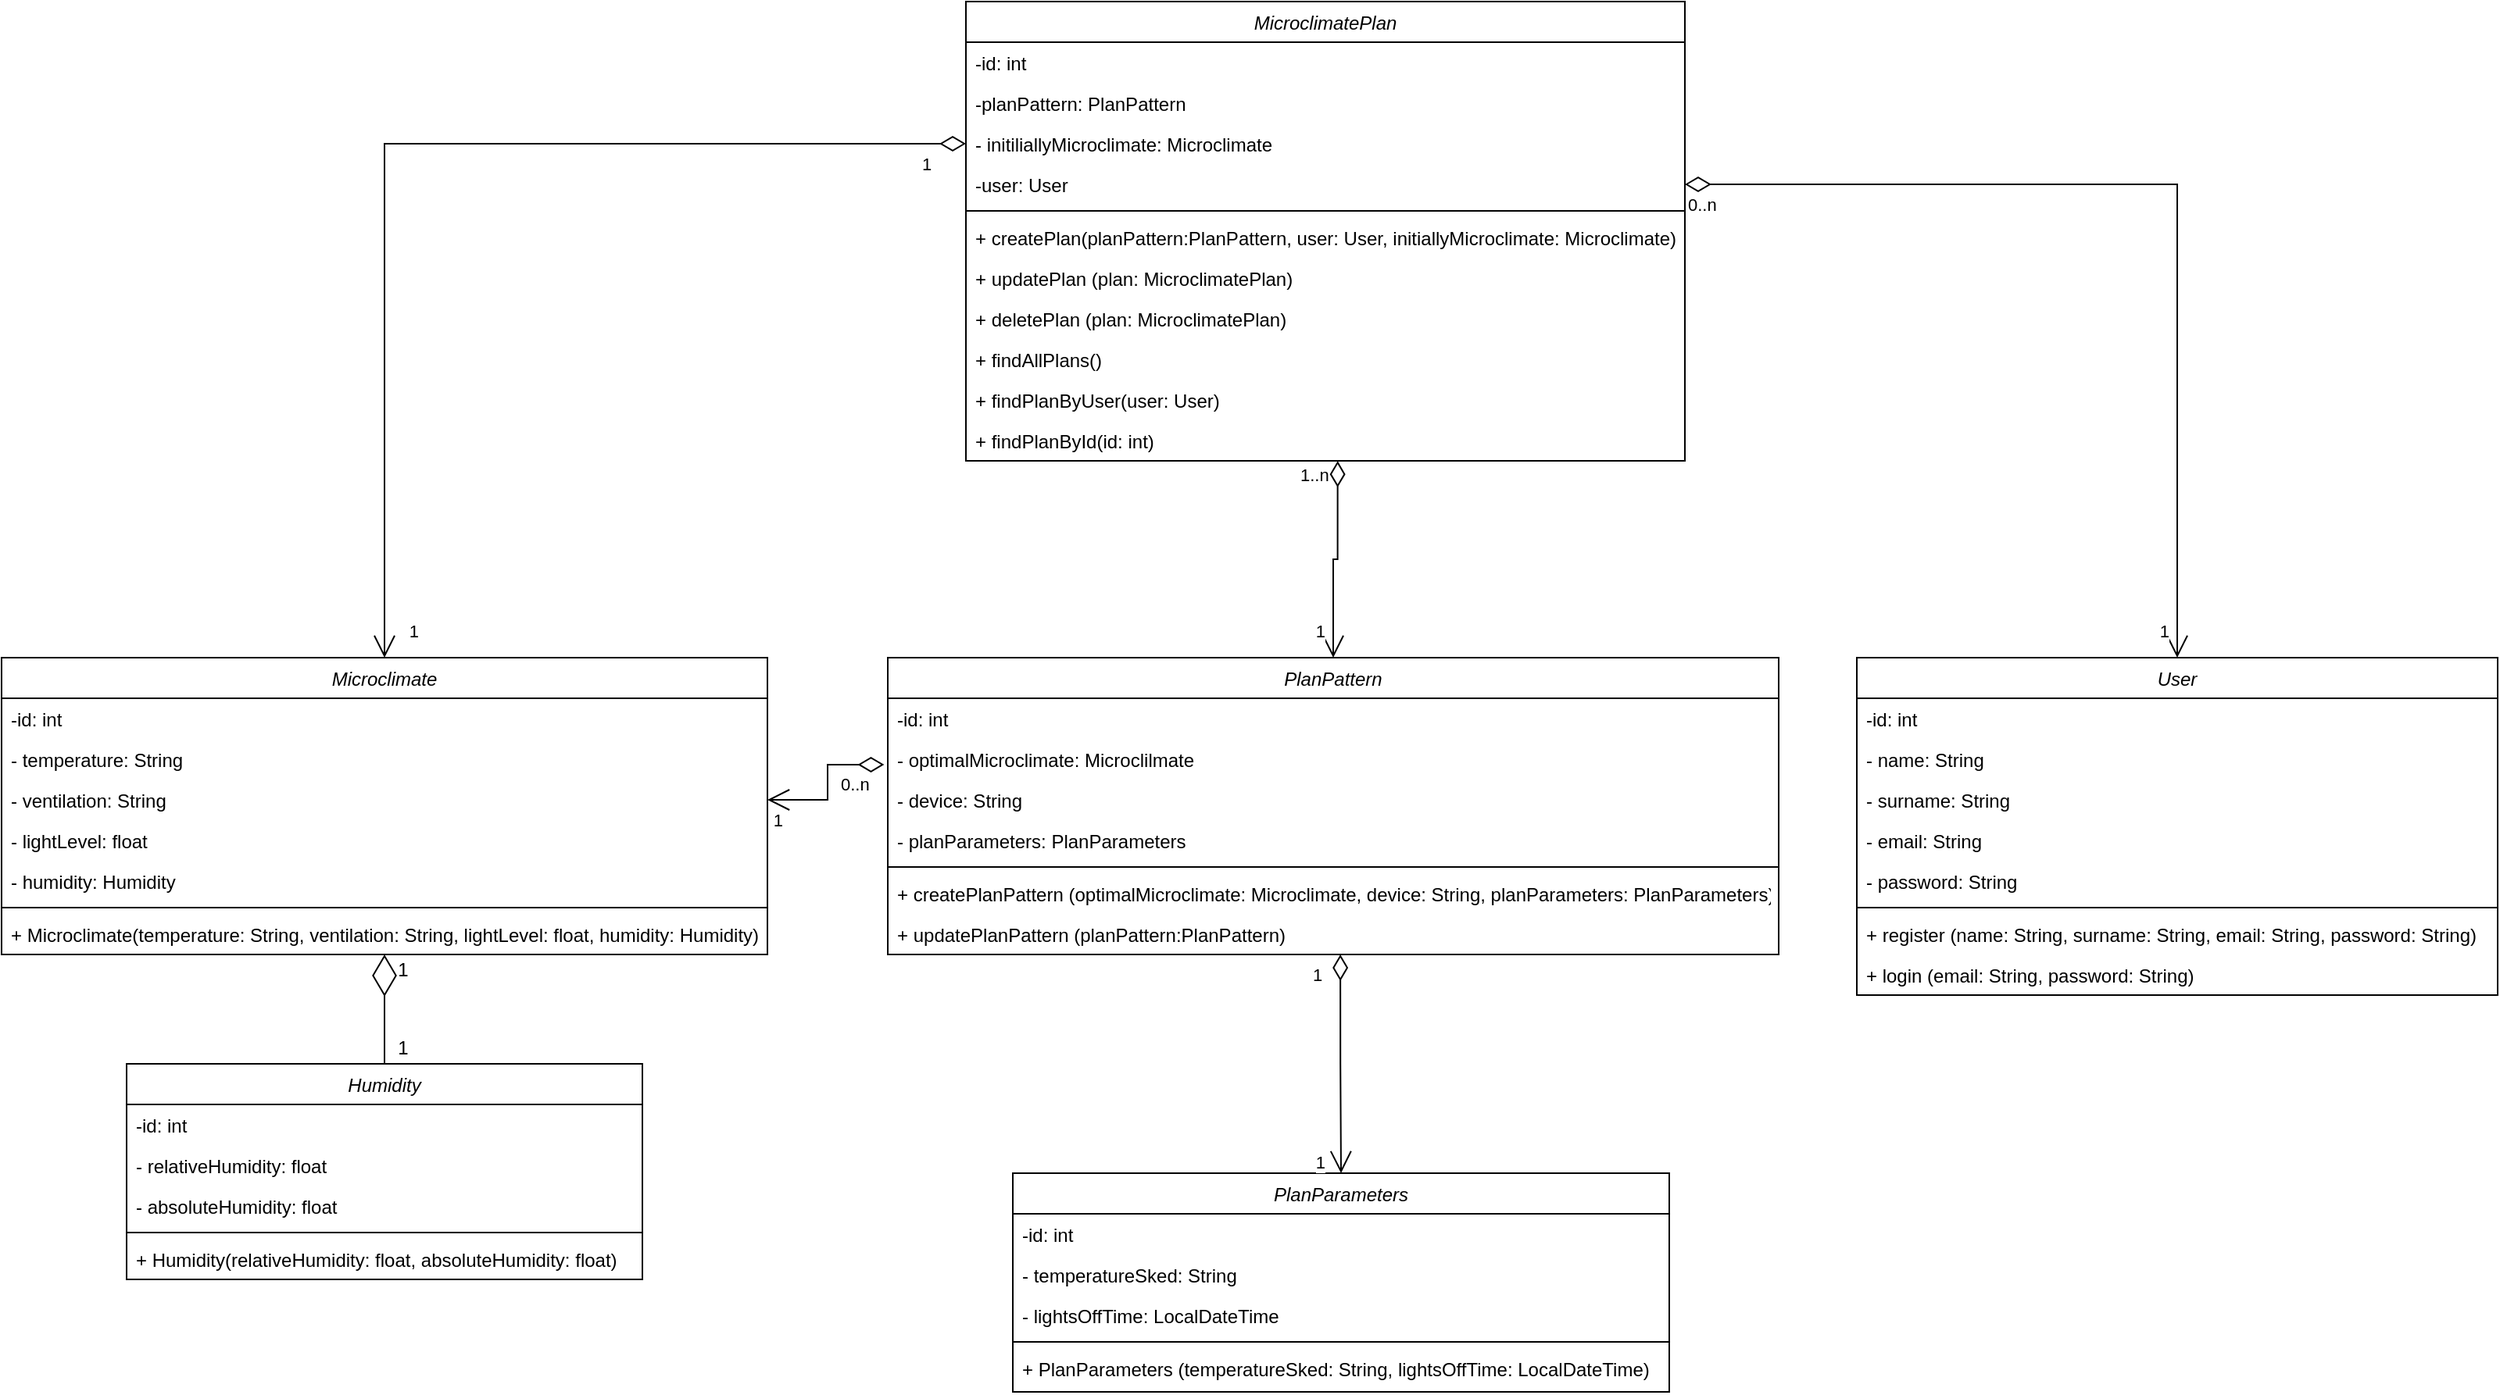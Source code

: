 <mxfile version="22.1.3" type="device">
  <diagram id="C5RBs43oDa-KdzZeNtuy" name="Page-1">
    <mxGraphModel dx="2476" dy="881" grid="1" gridSize="10" guides="1" tooltips="1" connect="1" arrows="1" fold="1" page="1" pageScale="1" pageWidth="827" pageHeight="1169" math="0" shadow="0">
      <root>
        <mxCell id="WIyWlLk6GJQsqaUBKTNV-0" />
        <mxCell id="WIyWlLk6GJQsqaUBKTNV-1" parent="WIyWlLk6GJQsqaUBKTNV-0" />
        <mxCell id="zkfFHV4jXpPFQw0GAbJ--0" value="MicroclimatePlan" style="swimlane;fontStyle=2;align=center;verticalAlign=top;childLayout=stackLayout;horizontal=1;startSize=26;horizontalStack=0;resizeParent=1;resizeLast=0;collapsible=1;marginBottom=0;rounded=0;shadow=0;strokeWidth=1;" parent="WIyWlLk6GJQsqaUBKTNV-1" vertex="1">
          <mxGeometry x="-210" width="460" height="294" as="geometry">
            <mxRectangle x="230" y="140" width="160" height="26" as="alternateBounds" />
          </mxGeometry>
        </mxCell>
        <mxCell id="zkfFHV4jXpPFQw0GAbJ--1" value="-id: int" style="text;align=left;verticalAlign=top;spacingLeft=4;spacingRight=4;overflow=hidden;rotatable=0;points=[[0,0.5],[1,0.5]];portConstraint=eastwest;" parent="zkfFHV4jXpPFQw0GAbJ--0" vertex="1">
          <mxGeometry y="26" width="460" height="26" as="geometry" />
        </mxCell>
        <mxCell id="zkfFHV4jXpPFQw0GAbJ--2" value="-planPattern: PlanPattern" style="text;align=left;verticalAlign=top;spacingLeft=4;spacingRight=4;overflow=hidden;rotatable=0;points=[[0,0.5],[1,0.5]];portConstraint=eastwest;rounded=0;shadow=0;html=0;" parent="zkfFHV4jXpPFQw0GAbJ--0" vertex="1">
          <mxGeometry y="52" width="460" height="26" as="geometry" />
        </mxCell>
        <mxCell id="2OGTQOwJCoU0kbv960lY-20" value="- initiliallyMicroclimate: Microclimate" style="text;align=left;verticalAlign=top;spacingLeft=4;spacingRight=4;overflow=hidden;rotatable=0;points=[[0,0.5],[1,0.5]];portConstraint=eastwest;rounded=0;shadow=0;html=0;" vertex="1" parent="zkfFHV4jXpPFQw0GAbJ--0">
          <mxGeometry y="78" width="460" height="26" as="geometry" />
        </mxCell>
        <mxCell id="zkfFHV4jXpPFQw0GAbJ--3" value="-user: User" style="text;align=left;verticalAlign=top;spacingLeft=4;spacingRight=4;overflow=hidden;rotatable=0;points=[[0,0.5],[1,0.5]];portConstraint=eastwest;rounded=0;shadow=0;html=0;" parent="zkfFHV4jXpPFQw0GAbJ--0" vertex="1">
          <mxGeometry y="104" width="460" height="26" as="geometry" />
        </mxCell>
        <mxCell id="zkfFHV4jXpPFQw0GAbJ--4" value="" style="line;html=1;strokeWidth=1;align=left;verticalAlign=middle;spacingTop=-1;spacingLeft=3;spacingRight=3;rotatable=0;labelPosition=right;points=[];portConstraint=eastwest;" parent="zkfFHV4jXpPFQw0GAbJ--0" vertex="1">
          <mxGeometry y="130" width="460" height="8" as="geometry" />
        </mxCell>
        <mxCell id="zkfFHV4jXpPFQw0GAbJ--5" value="+ createPlan(planPattern:PlanPattern, user: User, initiallyMicroclimate: Microclimate)" style="text;align=left;verticalAlign=top;spacingLeft=4;spacingRight=4;overflow=hidden;rotatable=0;points=[[0,0.5],[1,0.5]];portConstraint=eastwest;" parent="zkfFHV4jXpPFQw0GAbJ--0" vertex="1">
          <mxGeometry y="138" width="460" height="26" as="geometry" />
        </mxCell>
        <mxCell id="2OGTQOwJCoU0kbv960lY-0" value="+ updatePlan (plan: MicroclimatePlan)" style="text;align=left;verticalAlign=top;spacingLeft=4;spacingRight=4;overflow=hidden;rotatable=0;points=[[0,0.5],[1,0.5]];portConstraint=eastwest;" vertex="1" parent="zkfFHV4jXpPFQw0GAbJ--0">
          <mxGeometry y="164" width="460" height="26" as="geometry" />
        </mxCell>
        <mxCell id="2OGTQOwJCoU0kbv960lY-1" value="+ deletePlan (plan: MicroclimatePlan)" style="text;align=left;verticalAlign=top;spacingLeft=4;spacingRight=4;overflow=hidden;rotatable=0;points=[[0,0.5],[1,0.5]];portConstraint=eastwest;" vertex="1" parent="zkfFHV4jXpPFQw0GAbJ--0">
          <mxGeometry y="190" width="460" height="26" as="geometry" />
        </mxCell>
        <mxCell id="2OGTQOwJCoU0kbv960lY-2" value="+ findAllPlans()" style="text;align=left;verticalAlign=top;spacingLeft=4;spacingRight=4;overflow=hidden;rotatable=0;points=[[0,0.5],[1,0.5]];portConstraint=eastwest;" vertex="1" parent="zkfFHV4jXpPFQw0GAbJ--0">
          <mxGeometry y="216" width="460" height="26" as="geometry" />
        </mxCell>
        <mxCell id="2OGTQOwJCoU0kbv960lY-3" value="+ findPlanByUser(user: User)" style="text;align=left;verticalAlign=top;spacingLeft=4;spacingRight=4;overflow=hidden;rotatable=0;points=[[0,0.5],[1,0.5]];portConstraint=eastwest;" vertex="1" parent="zkfFHV4jXpPFQw0GAbJ--0">
          <mxGeometry y="242" width="460" height="26" as="geometry" />
        </mxCell>
        <mxCell id="2OGTQOwJCoU0kbv960lY-4" value="+ findPlanById(id: int)" style="text;align=left;verticalAlign=top;spacingLeft=4;spacingRight=4;overflow=hidden;rotatable=0;points=[[0,0.5],[1,0.5]];portConstraint=eastwest;" vertex="1" parent="zkfFHV4jXpPFQw0GAbJ--0">
          <mxGeometry y="268" width="460" height="26" as="geometry" />
        </mxCell>
        <mxCell id="2OGTQOwJCoU0kbv960lY-5" value="Microclimate" style="swimlane;fontStyle=2;align=center;verticalAlign=top;childLayout=stackLayout;horizontal=1;startSize=26;horizontalStack=0;resizeParent=1;resizeLast=0;collapsible=1;marginBottom=0;rounded=0;shadow=0;strokeWidth=1;" vertex="1" parent="WIyWlLk6GJQsqaUBKTNV-1">
          <mxGeometry x="-827" y="420" width="490" height="190" as="geometry">
            <mxRectangle x="230" y="140" width="160" height="26" as="alternateBounds" />
          </mxGeometry>
        </mxCell>
        <mxCell id="2OGTQOwJCoU0kbv960lY-6" value="-id: int" style="text;align=left;verticalAlign=top;spacingLeft=4;spacingRight=4;overflow=hidden;rotatable=0;points=[[0,0.5],[1,0.5]];portConstraint=eastwest;" vertex="1" parent="2OGTQOwJCoU0kbv960lY-5">
          <mxGeometry y="26" width="490" height="26" as="geometry" />
        </mxCell>
        <mxCell id="2OGTQOwJCoU0kbv960lY-7" value="- temperature: String" style="text;align=left;verticalAlign=top;spacingLeft=4;spacingRight=4;overflow=hidden;rotatable=0;points=[[0,0.5],[1,0.5]];portConstraint=eastwest;rounded=0;shadow=0;html=0;" vertex="1" parent="2OGTQOwJCoU0kbv960lY-5">
          <mxGeometry y="52" width="490" height="26" as="geometry" />
        </mxCell>
        <mxCell id="2OGTQOwJCoU0kbv960lY-8" value="- ventilation: String" style="text;align=left;verticalAlign=top;spacingLeft=4;spacingRight=4;overflow=hidden;rotatable=0;points=[[0,0.5],[1,0.5]];portConstraint=eastwest;rounded=0;shadow=0;html=0;" vertex="1" parent="2OGTQOwJCoU0kbv960lY-5">
          <mxGeometry y="78" width="490" height="26" as="geometry" />
        </mxCell>
        <mxCell id="2OGTQOwJCoU0kbv960lY-18" value="- lightLevel: float" style="text;align=left;verticalAlign=top;spacingLeft=4;spacingRight=4;overflow=hidden;rotatable=0;points=[[0,0.5],[1,0.5]];portConstraint=eastwest;rounded=0;shadow=0;html=0;" vertex="1" parent="2OGTQOwJCoU0kbv960lY-5">
          <mxGeometry y="104" width="490" height="26" as="geometry" />
        </mxCell>
        <mxCell id="2OGTQOwJCoU0kbv960lY-17" value="- humidity: Humidity" style="text;align=left;verticalAlign=top;spacingLeft=4;spacingRight=4;overflow=hidden;rotatable=0;points=[[0,0.5],[1,0.5]];portConstraint=eastwest;rounded=0;shadow=0;html=0;" vertex="1" parent="2OGTQOwJCoU0kbv960lY-5">
          <mxGeometry y="130" width="490" height="26" as="geometry" />
        </mxCell>
        <mxCell id="2OGTQOwJCoU0kbv960lY-9" value="" style="line;html=1;strokeWidth=1;align=left;verticalAlign=middle;spacingTop=-1;spacingLeft=3;spacingRight=3;rotatable=0;labelPosition=right;points=[];portConstraint=eastwest;" vertex="1" parent="2OGTQOwJCoU0kbv960lY-5">
          <mxGeometry y="156" width="490" height="8" as="geometry" />
        </mxCell>
        <mxCell id="2OGTQOwJCoU0kbv960lY-16" value="+ Microclimate(temperature: String, ventilation: String, lightLevel: float, humidity: Humidity)" style="text;align=left;verticalAlign=top;spacingLeft=4;spacingRight=4;overflow=hidden;rotatable=0;points=[[0,0.5],[1,0.5]];portConstraint=eastwest;rounded=0;shadow=0;html=0;" vertex="1" parent="2OGTQOwJCoU0kbv960lY-5">
          <mxGeometry y="164" width="490" height="26" as="geometry" />
        </mxCell>
        <mxCell id="2OGTQOwJCoU0kbv960lY-21" value="Humidity" style="swimlane;fontStyle=2;align=center;verticalAlign=top;childLayout=stackLayout;horizontal=1;startSize=26;horizontalStack=0;resizeParent=1;resizeLast=0;collapsible=1;marginBottom=0;rounded=0;shadow=0;strokeWidth=1;" vertex="1" parent="WIyWlLk6GJQsqaUBKTNV-1">
          <mxGeometry x="-747" y="680" width="330" height="138" as="geometry">
            <mxRectangle x="230" y="140" width="160" height="26" as="alternateBounds" />
          </mxGeometry>
        </mxCell>
        <mxCell id="2OGTQOwJCoU0kbv960lY-22" value="-id: int" style="text;align=left;verticalAlign=top;spacingLeft=4;spacingRight=4;overflow=hidden;rotatable=0;points=[[0,0.5],[1,0.5]];portConstraint=eastwest;" vertex="1" parent="2OGTQOwJCoU0kbv960lY-21">
          <mxGeometry y="26" width="330" height="26" as="geometry" />
        </mxCell>
        <mxCell id="2OGTQOwJCoU0kbv960lY-23" value="- relativeHumidity: float" style="text;align=left;verticalAlign=top;spacingLeft=4;spacingRight=4;overflow=hidden;rotatable=0;points=[[0,0.5],[1,0.5]];portConstraint=eastwest;rounded=0;shadow=0;html=0;" vertex="1" parent="2OGTQOwJCoU0kbv960lY-21">
          <mxGeometry y="52" width="330" height="26" as="geometry" />
        </mxCell>
        <mxCell id="2OGTQOwJCoU0kbv960lY-24" value="- absoluteHumidity: float" style="text;align=left;verticalAlign=top;spacingLeft=4;spacingRight=4;overflow=hidden;rotatable=0;points=[[0,0.5],[1,0.5]];portConstraint=eastwest;rounded=0;shadow=0;html=0;" vertex="1" parent="2OGTQOwJCoU0kbv960lY-21">
          <mxGeometry y="78" width="330" height="26" as="geometry" />
        </mxCell>
        <mxCell id="2OGTQOwJCoU0kbv960lY-27" value="" style="line;html=1;strokeWidth=1;align=left;verticalAlign=middle;spacingTop=-1;spacingLeft=3;spacingRight=3;rotatable=0;labelPosition=right;points=[];portConstraint=eastwest;" vertex="1" parent="2OGTQOwJCoU0kbv960lY-21">
          <mxGeometry y="104" width="330" height="8" as="geometry" />
        </mxCell>
        <mxCell id="2OGTQOwJCoU0kbv960lY-28" value="+ Humidity(relativeHumidity: float, absoluteHumidity: float)" style="text;align=left;verticalAlign=top;spacingLeft=4;spacingRight=4;overflow=hidden;rotatable=0;points=[[0,0.5],[1,0.5]];portConstraint=eastwest;rounded=0;shadow=0;html=0;" vertex="1" parent="2OGTQOwJCoU0kbv960lY-21">
          <mxGeometry y="112" width="330" height="26" as="geometry" />
        </mxCell>
        <mxCell id="2OGTQOwJCoU0kbv960lY-29" value="PlanPattern" style="swimlane;fontStyle=2;align=center;verticalAlign=top;childLayout=stackLayout;horizontal=1;startSize=26;horizontalStack=0;resizeParent=1;resizeLast=0;collapsible=1;marginBottom=0;rounded=0;shadow=0;strokeWidth=1;" vertex="1" parent="WIyWlLk6GJQsqaUBKTNV-1">
          <mxGeometry x="-260" y="420" width="570" height="190" as="geometry">
            <mxRectangle x="230" y="140" width="160" height="26" as="alternateBounds" />
          </mxGeometry>
        </mxCell>
        <mxCell id="2OGTQOwJCoU0kbv960lY-30" value="-id: int" style="text;align=left;verticalAlign=top;spacingLeft=4;spacingRight=4;overflow=hidden;rotatable=0;points=[[0,0.5],[1,0.5]];portConstraint=eastwest;" vertex="1" parent="2OGTQOwJCoU0kbv960lY-29">
          <mxGeometry y="26" width="570" height="26" as="geometry" />
        </mxCell>
        <mxCell id="2OGTQOwJCoU0kbv960lY-32" value="- optimalMicroclimate: Microclilmate" style="text;align=left;verticalAlign=top;spacingLeft=4;spacingRight=4;overflow=hidden;rotatable=0;points=[[0,0.5],[1,0.5]];portConstraint=eastwest;rounded=0;shadow=0;html=0;" vertex="1" parent="2OGTQOwJCoU0kbv960lY-29">
          <mxGeometry y="52" width="570" height="26" as="geometry" />
        </mxCell>
        <mxCell id="2OGTQOwJCoU0kbv960lY-33" value="- device: String" style="text;align=left;verticalAlign=top;spacingLeft=4;spacingRight=4;overflow=hidden;rotatable=0;points=[[0,0.5],[1,0.5]];portConstraint=eastwest;rounded=0;shadow=0;html=0;" vertex="1" parent="2OGTQOwJCoU0kbv960lY-29">
          <mxGeometry y="78" width="570" height="26" as="geometry" />
        </mxCell>
        <mxCell id="2OGTQOwJCoU0kbv960lY-56" value="- planParameters: PlanParameters" style="text;align=left;verticalAlign=top;spacingLeft=4;spacingRight=4;overflow=hidden;rotatable=0;points=[[0,0.5],[1,0.5]];portConstraint=eastwest;rounded=0;shadow=0;html=0;" vertex="1" parent="2OGTQOwJCoU0kbv960lY-29">
          <mxGeometry y="104" width="570" height="26" as="geometry" />
        </mxCell>
        <mxCell id="2OGTQOwJCoU0kbv960lY-35" value="" style="line;html=1;strokeWidth=1;align=left;verticalAlign=middle;spacingTop=-1;spacingLeft=3;spacingRight=3;rotatable=0;labelPosition=right;points=[];portConstraint=eastwest;" vertex="1" parent="2OGTQOwJCoU0kbv960lY-29">
          <mxGeometry y="130" width="570" height="8" as="geometry" />
        </mxCell>
        <mxCell id="2OGTQOwJCoU0kbv960lY-36" value="+ createPlanPattern (optimalMicroclimate: Microclimate, device: String, planParameters: PlanParameters)" style="text;align=left;verticalAlign=top;spacingLeft=4;spacingRight=4;overflow=hidden;rotatable=0;points=[[0,0.5],[1,0.5]];portConstraint=eastwest;rounded=0;shadow=0;html=0;" vertex="1" parent="2OGTQOwJCoU0kbv960lY-29">
          <mxGeometry y="138" width="570" height="26" as="geometry" />
        </mxCell>
        <mxCell id="2OGTQOwJCoU0kbv960lY-37" value="+ updatePlanPattern (planPattern:PlanPattern)" style="text;align=left;verticalAlign=top;spacingLeft=4;spacingRight=4;overflow=hidden;rotatable=0;points=[[0,0.5],[1,0.5]];portConstraint=eastwest;rounded=0;shadow=0;html=0;" vertex="1" parent="2OGTQOwJCoU0kbv960lY-29">
          <mxGeometry y="164" width="570" height="26" as="geometry" />
        </mxCell>
        <mxCell id="2OGTQOwJCoU0kbv960lY-38" value="User" style="swimlane;fontStyle=2;align=center;verticalAlign=top;childLayout=stackLayout;horizontal=1;startSize=26;horizontalStack=0;resizeParent=1;resizeLast=0;collapsible=1;marginBottom=0;rounded=0;shadow=0;strokeWidth=1;" vertex="1" parent="WIyWlLk6GJQsqaUBKTNV-1">
          <mxGeometry x="360" y="420" width="410" height="216" as="geometry">
            <mxRectangle x="230" y="140" width="160" height="26" as="alternateBounds" />
          </mxGeometry>
        </mxCell>
        <mxCell id="2OGTQOwJCoU0kbv960lY-39" value="-id: int" style="text;align=left;verticalAlign=top;spacingLeft=4;spacingRight=4;overflow=hidden;rotatable=0;points=[[0,0.5],[1,0.5]];portConstraint=eastwest;" vertex="1" parent="2OGTQOwJCoU0kbv960lY-38">
          <mxGeometry y="26" width="410" height="26" as="geometry" />
        </mxCell>
        <mxCell id="2OGTQOwJCoU0kbv960lY-40" value="- name: String" style="text;align=left;verticalAlign=top;spacingLeft=4;spacingRight=4;overflow=hidden;rotatable=0;points=[[0,0.5],[1,0.5]];portConstraint=eastwest;rounded=0;shadow=0;html=0;" vertex="1" parent="2OGTQOwJCoU0kbv960lY-38">
          <mxGeometry y="52" width="410" height="26" as="geometry" />
        </mxCell>
        <mxCell id="2OGTQOwJCoU0kbv960lY-41" value="- surname: String" style="text;align=left;verticalAlign=top;spacingLeft=4;spacingRight=4;overflow=hidden;rotatable=0;points=[[0,0.5],[1,0.5]];portConstraint=eastwest;rounded=0;shadow=0;html=0;" vertex="1" parent="2OGTQOwJCoU0kbv960lY-38">
          <mxGeometry y="78" width="410" height="26" as="geometry" />
        </mxCell>
        <mxCell id="2OGTQOwJCoU0kbv960lY-45" value="- email: String" style="text;align=left;verticalAlign=top;spacingLeft=4;spacingRight=4;overflow=hidden;rotatable=0;points=[[0,0.5],[1,0.5]];portConstraint=eastwest;rounded=0;shadow=0;html=0;" vertex="1" parent="2OGTQOwJCoU0kbv960lY-38">
          <mxGeometry y="104" width="410" height="26" as="geometry" />
        </mxCell>
        <mxCell id="2OGTQOwJCoU0kbv960lY-44" value="- password: String" style="text;align=left;verticalAlign=top;spacingLeft=4;spacingRight=4;overflow=hidden;rotatable=0;points=[[0,0.5],[1,0.5]];portConstraint=eastwest;rounded=0;shadow=0;html=0;" vertex="1" parent="2OGTQOwJCoU0kbv960lY-38">
          <mxGeometry y="130" width="410" height="26" as="geometry" />
        </mxCell>
        <mxCell id="2OGTQOwJCoU0kbv960lY-42" value="" style="line;html=1;strokeWidth=1;align=left;verticalAlign=middle;spacingTop=-1;spacingLeft=3;spacingRight=3;rotatable=0;labelPosition=right;points=[];portConstraint=eastwest;" vertex="1" parent="2OGTQOwJCoU0kbv960lY-38">
          <mxGeometry y="156" width="410" height="8" as="geometry" />
        </mxCell>
        <mxCell id="2OGTQOwJCoU0kbv960lY-43" value="+ register (name: String, surname: String, email: String, password: String)" style="text;align=left;verticalAlign=top;spacingLeft=4;spacingRight=4;overflow=hidden;rotatable=0;points=[[0,0.5],[1,0.5]];portConstraint=eastwest;rounded=0;shadow=0;html=0;" vertex="1" parent="2OGTQOwJCoU0kbv960lY-38">
          <mxGeometry y="164" width="410" height="26" as="geometry" />
        </mxCell>
        <mxCell id="2OGTQOwJCoU0kbv960lY-46" value="+ login (email: String, password: String)" style="text;align=left;verticalAlign=top;spacingLeft=4;spacingRight=4;overflow=hidden;rotatable=0;points=[[0,0.5],[1,0.5]];portConstraint=eastwest;rounded=0;shadow=0;html=0;" vertex="1" parent="2OGTQOwJCoU0kbv960lY-38">
          <mxGeometry y="190" width="410" height="26" as="geometry" />
        </mxCell>
        <mxCell id="2OGTQOwJCoU0kbv960lY-47" value="PlanParameters" style="swimlane;fontStyle=2;align=center;verticalAlign=top;childLayout=stackLayout;horizontal=1;startSize=26;horizontalStack=0;resizeParent=1;resizeLast=0;collapsible=1;marginBottom=0;rounded=0;shadow=0;strokeWidth=1;" vertex="1" parent="WIyWlLk6GJQsqaUBKTNV-1">
          <mxGeometry x="-180" y="750" width="420" height="140" as="geometry">
            <mxRectangle x="230" y="140" width="160" height="26" as="alternateBounds" />
          </mxGeometry>
        </mxCell>
        <mxCell id="2OGTQOwJCoU0kbv960lY-48" value="-id: int" style="text;align=left;verticalAlign=top;spacingLeft=4;spacingRight=4;overflow=hidden;rotatable=0;points=[[0,0.5],[1,0.5]];portConstraint=eastwest;" vertex="1" parent="2OGTQOwJCoU0kbv960lY-47">
          <mxGeometry y="26" width="420" height="26" as="geometry" />
        </mxCell>
        <mxCell id="2OGTQOwJCoU0kbv960lY-49" value="- temperatureSked: String" style="text;align=left;verticalAlign=top;spacingLeft=4;spacingRight=4;overflow=hidden;rotatable=0;points=[[0,0.5],[1,0.5]];portConstraint=eastwest;rounded=0;shadow=0;html=0;" vertex="1" parent="2OGTQOwJCoU0kbv960lY-47">
          <mxGeometry y="52" width="420" height="26" as="geometry" />
        </mxCell>
        <mxCell id="2OGTQOwJCoU0kbv960lY-51" value="- lightsOffTime: LocalDateTime" style="text;align=left;verticalAlign=top;spacingLeft=4;spacingRight=4;overflow=hidden;rotatable=0;points=[[0,0.5],[1,0.5]];portConstraint=eastwest;rounded=0;shadow=0;html=0;" vertex="1" parent="2OGTQOwJCoU0kbv960lY-47">
          <mxGeometry y="78" width="420" height="26" as="geometry" />
        </mxCell>
        <mxCell id="2OGTQOwJCoU0kbv960lY-53" value="" style="line;html=1;strokeWidth=1;align=left;verticalAlign=middle;spacingTop=-1;spacingLeft=3;spacingRight=3;rotatable=0;labelPosition=right;points=[];portConstraint=eastwest;" vertex="1" parent="2OGTQOwJCoU0kbv960lY-47">
          <mxGeometry y="104" width="420" height="8" as="geometry" />
        </mxCell>
        <mxCell id="2OGTQOwJCoU0kbv960lY-54" value="+ PlanParameters (temperatureSked: String, lightsOffTime: LocalDateTime)" style="text;align=left;verticalAlign=top;spacingLeft=4;spacingRight=4;overflow=hidden;rotatable=0;points=[[0,0.5],[1,0.5]];portConstraint=eastwest;rounded=0;shadow=0;html=0;" vertex="1" parent="2OGTQOwJCoU0kbv960lY-47">
          <mxGeometry y="112" width="420" height="26" as="geometry" />
        </mxCell>
        <mxCell id="2OGTQOwJCoU0kbv960lY-61" value="" style="endArrow=diamondThin;endFill=0;endSize=24;html=1;rounded=0;exitX=0.5;exitY=0;exitDx=0;exitDy=0;" edge="1" parent="WIyWlLk6GJQsqaUBKTNV-1" source="2OGTQOwJCoU0kbv960lY-21" target="2OGTQOwJCoU0kbv960lY-16">
          <mxGeometry width="160" relative="1" as="geometry">
            <mxPoint x="-497" y="710" as="sourcePoint" />
            <mxPoint x="-337" y="710" as="targetPoint" />
          </mxGeometry>
        </mxCell>
        <mxCell id="2OGTQOwJCoU0kbv960lY-67" value="" style="endArrow=open;html=1;endSize=12;startArrow=diamondThin;startSize=14;startFill=0;edgeStyle=orthogonalEdgeStyle;rounded=0;entryX=0.5;entryY=0;entryDx=0;entryDy=0;exitX=0.508;exitY=1;exitDx=0;exitDy=0;exitPerimeter=0;" edge="1" parent="WIyWlLk6GJQsqaUBKTNV-1" source="2OGTQOwJCoU0kbv960lY-37" target="2OGTQOwJCoU0kbv960lY-47">
          <mxGeometry relative="1" as="geometry">
            <mxPoint x="35" y="560" as="sourcePoint" />
            <mxPoint x="190" y="660" as="targetPoint" />
          </mxGeometry>
        </mxCell>
        <mxCell id="2OGTQOwJCoU0kbv960lY-68" value="1" style="edgeLabel;resizable=0;html=1;align=left;verticalAlign=top;" connectable="0" vertex="1" parent="2OGTQOwJCoU0kbv960lY-67">
          <mxGeometry x="-1" relative="1" as="geometry">
            <mxPoint x="-20" as="offset" />
          </mxGeometry>
        </mxCell>
        <mxCell id="2OGTQOwJCoU0kbv960lY-69" value="1" style="edgeLabel;resizable=0;html=1;align=right;verticalAlign=top;" connectable="0" vertex="1" parent="2OGTQOwJCoU0kbv960lY-67">
          <mxGeometry x="1" relative="1" as="geometry">
            <mxPoint x="-10" y="-20" as="offset" />
          </mxGeometry>
        </mxCell>
        <mxCell id="2OGTQOwJCoU0kbv960lY-76" value="" style="endArrow=open;html=1;endSize=12;startArrow=diamondThin;startSize=14;startFill=0;edgeStyle=orthogonalEdgeStyle;rounded=0;entryX=0.5;entryY=0;entryDx=0;entryDy=0;exitX=0.517;exitY=1.003;exitDx=0;exitDy=0;exitPerimeter=0;" edge="1" parent="WIyWlLk6GJQsqaUBKTNV-1" source="2OGTQOwJCoU0kbv960lY-4" target="2OGTQOwJCoU0kbv960lY-29">
          <mxGeometry relative="1" as="geometry">
            <mxPoint x="20" y="310" as="sourcePoint" />
            <mxPoint x="150" y="220" as="targetPoint" />
          </mxGeometry>
        </mxCell>
        <mxCell id="2OGTQOwJCoU0kbv960lY-77" value="1..n" style="edgeLabel;resizable=0;html=1;align=left;verticalAlign=top;" connectable="0" vertex="1" parent="2OGTQOwJCoU0kbv960lY-76">
          <mxGeometry x="-1" relative="1" as="geometry">
            <mxPoint x="-26" y="-4" as="offset" />
          </mxGeometry>
        </mxCell>
        <mxCell id="2OGTQOwJCoU0kbv960lY-78" value="1" style="edgeLabel;resizable=0;html=1;align=right;verticalAlign=top;" connectable="0" vertex="1" parent="2OGTQOwJCoU0kbv960lY-76">
          <mxGeometry x="1" relative="1" as="geometry">
            <mxPoint x="-5" y="-30" as="offset" />
          </mxGeometry>
        </mxCell>
        <mxCell id="2OGTQOwJCoU0kbv960lY-81" value="" style="endArrow=open;html=1;endSize=12;startArrow=diamondThin;startSize=14;startFill=0;edgeStyle=orthogonalEdgeStyle;rounded=0;exitX=-0.004;exitY=0.633;exitDx=0;exitDy=0;entryX=1;entryY=0.5;entryDx=0;entryDy=0;exitPerimeter=0;" edge="1" parent="WIyWlLk6GJQsqaUBKTNV-1" source="2OGTQOwJCoU0kbv960lY-32" target="2OGTQOwJCoU0kbv960lY-8">
          <mxGeometry relative="1" as="geometry">
            <mxPoint x="-400" y="560" as="sourcePoint" />
            <mxPoint x="-240" y="560" as="targetPoint" />
          </mxGeometry>
        </mxCell>
        <mxCell id="2OGTQOwJCoU0kbv960lY-82" value="0..n" style="edgeLabel;resizable=0;html=1;align=left;verticalAlign=top;" connectable="0" vertex="1" parent="2OGTQOwJCoU0kbv960lY-81">
          <mxGeometry x="-1" relative="1" as="geometry">
            <mxPoint x="-30" as="offset" />
          </mxGeometry>
        </mxCell>
        <mxCell id="2OGTQOwJCoU0kbv960lY-83" value="1" style="edgeLabel;resizable=0;html=1;align=right;verticalAlign=top;" connectable="0" vertex="1" parent="2OGTQOwJCoU0kbv960lY-81">
          <mxGeometry x="1" relative="1" as="geometry">
            <mxPoint x="10" as="offset" />
          </mxGeometry>
        </mxCell>
        <mxCell id="2OGTQOwJCoU0kbv960lY-84" value="" style="endArrow=open;html=1;endSize=12;startArrow=diamondThin;startSize=14;startFill=0;edgeStyle=orthogonalEdgeStyle;rounded=0;exitX=1;exitY=0.5;exitDx=0;exitDy=0;" edge="1" parent="WIyWlLk6GJQsqaUBKTNV-1" source="zkfFHV4jXpPFQw0GAbJ--3" target="2OGTQOwJCoU0kbv960lY-38">
          <mxGeometry relative="1" as="geometry">
            <mxPoint x="490" y="400" as="sourcePoint" />
            <mxPoint x="650" y="400" as="targetPoint" />
          </mxGeometry>
        </mxCell>
        <mxCell id="2OGTQOwJCoU0kbv960lY-85" value="0..n" style="edgeLabel;resizable=0;html=1;align=left;verticalAlign=top;" connectable="0" vertex="1" parent="2OGTQOwJCoU0kbv960lY-84">
          <mxGeometry x="-1" relative="1" as="geometry" />
        </mxCell>
        <mxCell id="2OGTQOwJCoU0kbv960lY-86" value="1" style="edgeLabel;resizable=0;html=1;align=right;verticalAlign=top;" connectable="0" vertex="1" parent="2OGTQOwJCoU0kbv960lY-84">
          <mxGeometry x="1" relative="1" as="geometry">
            <mxPoint x="-5" y="-30" as="offset" />
          </mxGeometry>
        </mxCell>
        <mxCell id="2OGTQOwJCoU0kbv960lY-87" value="" style="endArrow=open;html=1;endSize=12;startArrow=diamondThin;startSize=14;startFill=0;edgeStyle=orthogonalEdgeStyle;rounded=0;exitX=0;exitY=0.5;exitDx=0;exitDy=0;entryX=0.5;entryY=0;entryDx=0;entryDy=0;" edge="1" parent="WIyWlLk6GJQsqaUBKTNV-1" source="2OGTQOwJCoU0kbv960lY-20" target="2OGTQOwJCoU0kbv960lY-5">
          <mxGeometry relative="1" as="geometry">
            <mxPoint x="-290" y="300" as="sourcePoint" />
            <mxPoint x="-130" y="300" as="targetPoint" />
          </mxGeometry>
        </mxCell>
        <mxCell id="2OGTQOwJCoU0kbv960lY-88" value="1" style="edgeLabel;resizable=0;html=1;align=left;verticalAlign=top;" connectable="0" vertex="1" parent="2OGTQOwJCoU0kbv960lY-87">
          <mxGeometry x="-1" relative="1" as="geometry">
            <mxPoint x="-30" as="offset" />
          </mxGeometry>
        </mxCell>
        <mxCell id="2OGTQOwJCoU0kbv960lY-89" value="1" style="edgeLabel;resizable=0;html=1;align=right;verticalAlign=top;" connectable="0" vertex="1" parent="2OGTQOwJCoU0kbv960lY-87">
          <mxGeometry x="1" relative="1" as="geometry">
            <mxPoint x="22" y="-30" as="offset" />
          </mxGeometry>
        </mxCell>
        <mxCell id="2OGTQOwJCoU0kbv960lY-90" value="1" style="text;html=1;strokeColor=none;fillColor=none;align=center;verticalAlign=middle;whiteSpace=wrap;rounded=0;" vertex="1" parent="WIyWlLk6GJQsqaUBKTNV-1">
          <mxGeometry x="-580" y="660" width="20" height="20" as="geometry" />
        </mxCell>
        <mxCell id="2OGTQOwJCoU0kbv960lY-91" value="1" style="text;html=1;strokeColor=none;fillColor=none;align=center;verticalAlign=middle;whiteSpace=wrap;rounded=0;" vertex="1" parent="WIyWlLk6GJQsqaUBKTNV-1">
          <mxGeometry x="-580" y="610" width="20" height="20" as="geometry" />
        </mxCell>
      </root>
    </mxGraphModel>
  </diagram>
</mxfile>
